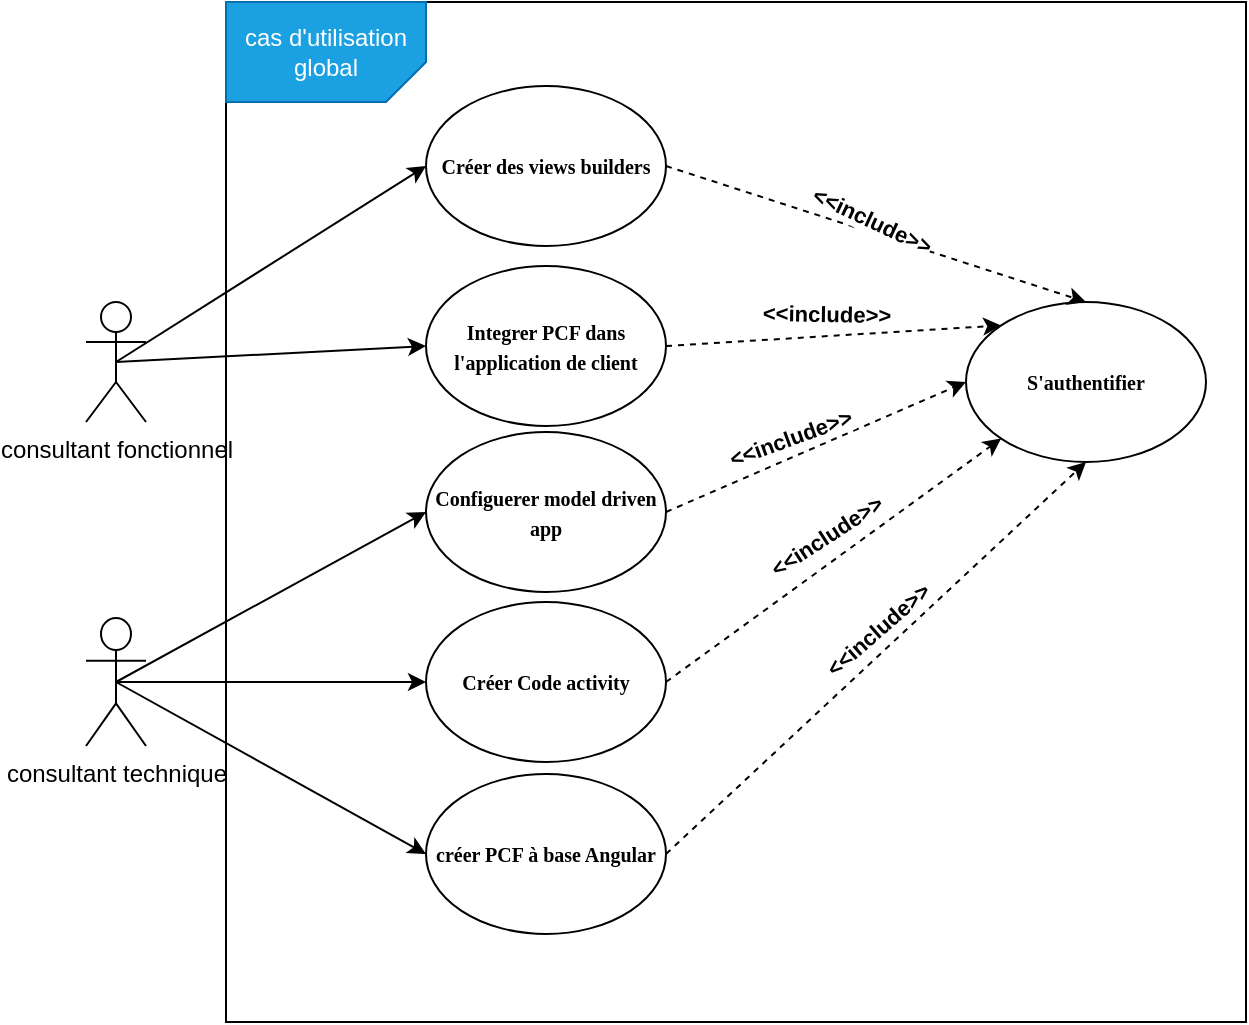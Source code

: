 <mxfile version="24.6.2" type="github">
  <diagram name="Page-1" id="gG5q-uYzCrqr-RHJwgtM">
    <mxGraphModel dx="993" dy="1737" grid="1" gridSize="10" guides="1" tooltips="1" connect="1" arrows="1" fold="1" page="1" pageScale="1" pageWidth="827" pageHeight="1169" math="0" shadow="0">
      <root>
        <mxCell id="0" />
        <mxCell id="1" parent="0" />
        <mxCell id="gmaxf5FBRkxqgxsaNnY5-1" value="" style="whiteSpace=wrap;html=1;aspect=fixed;" parent="1" vertex="1">
          <mxGeometry x="140" y="-870" width="510" height="510" as="geometry" />
        </mxCell>
        <mxCell id="gmaxf5FBRkxqgxsaNnY5-3" value="consultant fonctionnel" style="shape=umlActor;verticalLabelPosition=bottom;verticalAlign=top;html=1;outlineConnect=0;" parent="1" vertex="1">
          <mxGeometry x="70" y="-720" width="30" height="60" as="geometry" />
        </mxCell>
        <mxCell id="gmaxf5FBRkxqgxsaNnY5-4" value="consultant technique" style="shape=umlActor;verticalLabelPosition=bottom;verticalAlign=top;html=1;outlineConnect=0;" parent="1" vertex="1">
          <mxGeometry x="70" y="-562" width="30" height="64" as="geometry" />
        </mxCell>
        <mxCell id="gmaxf5FBRkxqgxsaNnY5-6" value="&lt;font size=&quot;1&quot; face=&quot;Verdana&quot;&gt;&lt;b&gt;Créer des views builders&lt;/b&gt;&lt;/font&gt;" style="ellipse;whiteSpace=wrap;html=1;" parent="1" vertex="1">
          <mxGeometry x="240" y="-828" width="120" height="80" as="geometry" />
        </mxCell>
        <mxCell id="gmaxf5FBRkxqgxsaNnY5-7" value="&lt;font size=&quot;1&quot; face=&quot;Verdana&quot;&gt;&lt;b&gt;Configuerer model driven app&lt;/b&gt;&lt;/font&gt;" style="ellipse;whiteSpace=wrap;html=1;" parent="1" vertex="1">
          <mxGeometry x="240" y="-655" width="120" height="80" as="geometry" />
        </mxCell>
        <mxCell id="gmaxf5FBRkxqgxsaNnY5-8" value="&lt;font size=&quot;1&quot; face=&quot;Verdana&quot;&gt;&lt;b&gt;Créer Code activity&lt;/b&gt;&lt;/font&gt;" style="ellipse;whiteSpace=wrap;html=1;" parent="1" vertex="1">
          <mxGeometry x="240" y="-570" width="120" height="80" as="geometry" />
        </mxCell>
        <mxCell id="gmaxf5FBRkxqgxsaNnY5-9" style="edgeStyle=orthogonalEdgeStyle;rounded=0;orthogonalLoop=1;jettySize=auto;html=1;exitX=0.5;exitY=1;exitDx=0;exitDy=0;" parent="1" source="gmaxf5FBRkxqgxsaNnY5-8" target="gmaxf5FBRkxqgxsaNnY5-8" edge="1">
          <mxGeometry relative="1" as="geometry" />
        </mxCell>
        <mxCell id="K-1wmtgxcnybfMx3fFch-2" value="&lt;font size=&quot;1&quot; face=&quot;Verdana&quot;&gt;&lt;b&gt;Integrer PCF dans l&#39;application de client&lt;/b&gt;&lt;/font&gt;" style="ellipse;whiteSpace=wrap;html=1;" vertex="1" parent="1">
          <mxGeometry x="240" y="-738" width="120" height="80" as="geometry" />
        </mxCell>
        <mxCell id="K-1wmtgxcnybfMx3fFch-3" value="&lt;font size=&quot;1&quot; face=&quot;Verdana&quot;&gt;&lt;b&gt;créer PCF à base Angular&lt;/b&gt;&lt;/font&gt;" style="ellipse;whiteSpace=wrap;html=1;" vertex="1" parent="1">
          <mxGeometry x="240" y="-484" width="120" height="80" as="geometry" />
        </mxCell>
        <mxCell id="K-1wmtgxcnybfMx3fFch-6" value="" style="endArrow=classic;html=1;rounded=0;exitX=0.5;exitY=0.5;exitDx=0;exitDy=0;exitPerimeter=0;entryX=0;entryY=0.5;entryDx=0;entryDy=0;" edge="1" parent="1" source="gmaxf5FBRkxqgxsaNnY5-3" target="gmaxf5FBRkxqgxsaNnY5-6">
          <mxGeometry width="50" height="50" relative="1" as="geometry">
            <mxPoint x="410" y="-570" as="sourcePoint" />
            <mxPoint x="460" y="-620" as="targetPoint" />
          </mxGeometry>
        </mxCell>
        <mxCell id="K-1wmtgxcnybfMx3fFch-7" value="" style="endArrow=classic;html=1;rounded=0;entryX=0;entryY=0.5;entryDx=0;entryDy=0;exitX=0.5;exitY=0.5;exitDx=0;exitDy=0;exitPerimeter=0;" edge="1" parent="1" source="gmaxf5FBRkxqgxsaNnY5-3" target="K-1wmtgxcnybfMx3fFch-2">
          <mxGeometry width="50" height="50" relative="1" as="geometry">
            <mxPoint x="410" y="-570" as="sourcePoint" />
            <mxPoint x="460" y="-620" as="targetPoint" />
          </mxGeometry>
        </mxCell>
        <mxCell id="K-1wmtgxcnybfMx3fFch-8" value="" style="endArrow=classic;html=1;rounded=0;exitX=0.5;exitY=0.5;exitDx=0;exitDy=0;exitPerimeter=0;entryX=0;entryY=0.5;entryDx=0;entryDy=0;" edge="1" parent="1" source="gmaxf5FBRkxqgxsaNnY5-4" target="gmaxf5FBRkxqgxsaNnY5-7">
          <mxGeometry width="50" height="50" relative="1" as="geometry">
            <mxPoint x="410" y="-570" as="sourcePoint" />
            <mxPoint x="460" y="-620" as="targetPoint" />
          </mxGeometry>
        </mxCell>
        <mxCell id="K-1wmtgxcnybfMx3fFch-9" value="" style="endArrow=classic;html=1;rounded=0;entryX=0;entryY=0.5;entryDx=0;entryDy=0;exitX=0.5;exitY=0.5;exitDx=0;exitDy=0;exitPerimeter=0;" edge="1" parent="1" source="gmaxf5FBRkxqgxsaNnY5-4" target="gmaxf5FBRkxqgxsaNnY5-8">
          <mxGeometry width="50" height="50" relative="1" as="geometry">
            <mxPoint x="410" y="-570" as="sourcePoint" />
            <mxPoint x="460" y="-620" as="targetPoint" />
          </mxGeometry>
        </mxCell>
        <mxCell id="K-1wmtgxcnybfMx3fFch-10" value="" style="endArrow=classic;html=1;rounded=0;exitX=0.5;exitY=0.5;exitDx=0;exitDy=0;exitPerimeter=0;entryX=0;entryY=0.5;entryDx=0;entryDy=0;" edge="1" parent="1" source="gmaxf5FBRkxqgxsaNnY5-4" target="K-1wmtgxcnybfMx3fFch-3">
          <mxGeometry width="50" height="50" relative="1" as="geometry">
            <mxPoint x="410" y="-570" as="sourcePoint" />
            <mxPoint x="460" y="-620" as="targetPoint" />
          </mxGeometry>
        </mxCell>
        <mxCell id="K-1wmtgxcnybfMx3fFch-13" value="&lt;font size=&quot;1&quot; face=&quot;Verdana&quot;&gt;&lt;b&gt;S&#39;authentifier&lt;/b&gt;&lt;/font&gt;" style="ellipse;whiteSpace=wrap;html=1;" vertex="1" parent="1">
          <mxGeometry x="510" y="-720" width="120" height="80" as="geometry" />
        </mxCell>
        <mxCell id="K-1wmtgxcnybfMx3fFch-16" value="" style="endArrow=classic;html=1;rounded=0;exitX=1;exitY=0.5;exitDx=0;exitDy=0;entryX=0.5;entryY=0;entryDx=0;entryDy=0;dashed=1;" edge="1" parent="1" source="gmaxf5FBRkxqgxsaNnY5-6" target="K-1wmtgxcnybfMx3fFch-13">
          <mxGeometry width="50" height="50" relative="1" as="geometry">
            <mxPoint x="410" y="-570" as="sourcePoint" />
            <mxPoint x="460" y="-620" as="targetPoint" />
          </mxGeometry>
        </mxCell>
        <mxCell id="K-1wmtgxcnybfMx3fFch-21" value="&lt;b&gt;&amp;lt;&amp;lt;include&amp;gt;&amp;gt;&lt;/b&gt;" style="edgeLabel;html=1;align=center;verticalAlign=middle;resizable=0;points=[];rotation=25;" vertex="1" connectable="0" parent="K-1wmtgxcnybfMx3fFch-16">
          <mxGeometry x="-0.269" y="10" relative="1" as="geometry">
            <mxPoint x="23" y="11" as="offset" />
          </mxGeometry>
        </mxCell>
        <mxCell id="K-1wmtgxcnybfMx3fFch-17" value="" style="endArrow=classic;html=1;rounded=0;exitX=1;exitY=0.5;exitDx=0;exitDy=0;entryX=0;entryY=0;entryDx=0;entryDy=0;dashed=1;" edge="1" parent="1" source="K-1wmtgxcnybfMx3fFch-2" target="K-1wmtgxcnybfMx3fFch-13">
          <mxGeometry width="50" height="50" relative="1" as="geometry">
            <mxPoint x="410" y="-570" as="sourcePoint" />
            <mxPoint x="460" y="-620" as="targetPoint" />
          </mxGeometry>
        </mxCell>
        <mxCell id="K-1wmtgxcnybfMx3fFch-18" value="" style="endArrow=classic;html=1;rounded=0;exitX=1;exitY=0.5;exitDx=0;exitDy=0;entryX=0;entryY=0.5;entryDx=0;entryDy=0;dashed=1;" edge="1" parent="1" source="gmaxf5FBRkxqgxsaNnY5-7" target="K-1wmtgxcnybfMx3fFch-13">
          <mxGeometry width="50" height="50" relative="1" as="geometry">
            <mxPoint x="410" y="-570" as="sourcePoint" />
            <mxPoint x="460" y="-620" as="targetPoint" />
          </mxGeometry>
        </mxCell>
        <mxCell id="K-1wmtgxcnybfMx3fFch-19" value="" style="endArrow=classic;html=1;rounded=0;exitX=1;exitY=0.5;exitDx=0;exitDy=0;entryX=0;entryY=1;entryDx=0;entryDy=0;dashed=1;" edge="1" parent="1" source="gmaxf5FBRkxqgxsaNnY5-8" target="K-1wmtgxcnybfMx3fFch-13">
          <mxGeometry width="50" height="50" relative="1" as="geometry">
            <mxPoint x="410" y="-570" as="sourcePoint" />
            <mxPoint x="460" y="-620" as="targetPoint" />
          </mxGeometry>
        </mxCell>
        <mxCell id="K-1wmtgxcnybfMx3fFch-20" value="" style="endArrow=classic;html=1;rounded=0;exitX=1;exitY=0.5;exitDx=0;exitDy=0;entryX=0.5;entryY=1;entryDx=0;entryDy=0;dashed=1;" edge="1" parent="1" source="K-1wmtgxcnybfMx3fFch-3" target="K-1wmtgxcnybfMx3fFch-13">
          <mxGeometry width="50" height="50" relative="1" as="geometry">
            <mxPoint x="410" y="-570" as="sourcePoint" />
            <mxPoint x="460" y="-620" as="targetPoint" />
          </mxGeometry>
        </mxCell>
        <mxCell id="K-1wmtgxcnybfMx3fFch-22" value="&lt;b&gt;&amp;lt;&amp;lt;include&amp;gt;&amp;gt;&lt;/b&gt;" style="edgeLabel;html=1;align=center;verticalAlign=middle;resizable=0;points=[];rotation=1;" vertex="1" connectable="0" parent="1">
          <mxGeometry x="440.002" y="-714.004" as="geometry" />
        </mxCell>
        <mxCell id="K-1wmtgxcnybfMx3fFch-23" value="&lt;b&gt;&amp;lt;&amp;lt;include&amp;gt;&amp;gt;&lt;/b&gt;" style="edgeLabel;html=1;align=center;verticalAlign=middle;resizable=0;points=[];rotation=340;" vertex="1" connectable="0" parent="1">
          <mxGeometry x="422.002" y="-652.004" as="geometry" />
        </mxCell>
        <mxCell id="K-1wmtgxcnybfMx3fFch-24" value="&lt;b&gt;&amp;lt;&amp;lt;include&amp;gt;&amp;gt;&lt;/b&gt;" style="edgeLabel;html=1;align=center;verticalAlign=middle;resizable=0;points=[];rotation=327;" vertex="1" connectable="0" parent="1">
          <mxGeometry x="440.002" y="-603.004" as="geometry" />
        </mxCell>
        <mxCell id="K-1wmtgxcnybfMx3fFch-25" value="&lt;b&gt;&amp;lt;&amp;lt;include&amp;gt;&amp;gt;&lt;/b&gt;" style="edgeLabel;html=1;align=center;verticalAlign=middle;resizable=0;points=[];rotation=319;" vertex="1" connectable="0" parent="1">
          <mxGeometry x="407.002" y="-585.004" as="geometry">
            <mxPoint x="24.901" y="60.597" as="offset" />
          </mxGeometry>
        </mxCell>
        <mxCell id="K-1wmtgxcnybfMx3fFch-28" value="cas d&#39;utilisation global" style="shape=card;whiteSpace=wrap;html=1;size=20;direction=north;flipH=1;fillColor=#1ba1e2;fontColor=#ffffff;strokeColor=#006EAF;" vertex="1" parent="1">
          <mxGeometry x="140" y="-870" width="100" height="50" as="geometry" />
        </mxCell>
      </root>
    </mxGraphModel>
  </diagram>
</mxfile>
